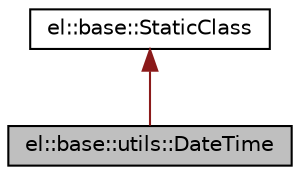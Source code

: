 digraph "el::base::utils::DateTime"
{
  edge [fontname="Helvetica",fontsize="10",labelfontname="Helvetica",labelfontsize="10"];
  node [fontname="Helvetica",fontsize="10",shape=record];
  Node1 [label="el::base::utils::DateTime",height=0.2,width=0.4,color="black", fillcolor="grey75", style="filled", fontcolor="black"];
  Node2 -> Node1 [dir="back",color="firebrick4",fontsize="10",style="solid"];
  Node2 [label="el::base::StaticClass",height=0.2,width=0.4,color="black", fillcolor="white", style="filled",URL="$df/d5d/a00084.html",tooltip="Internal helper class that makes all default constructors private. "];
}
